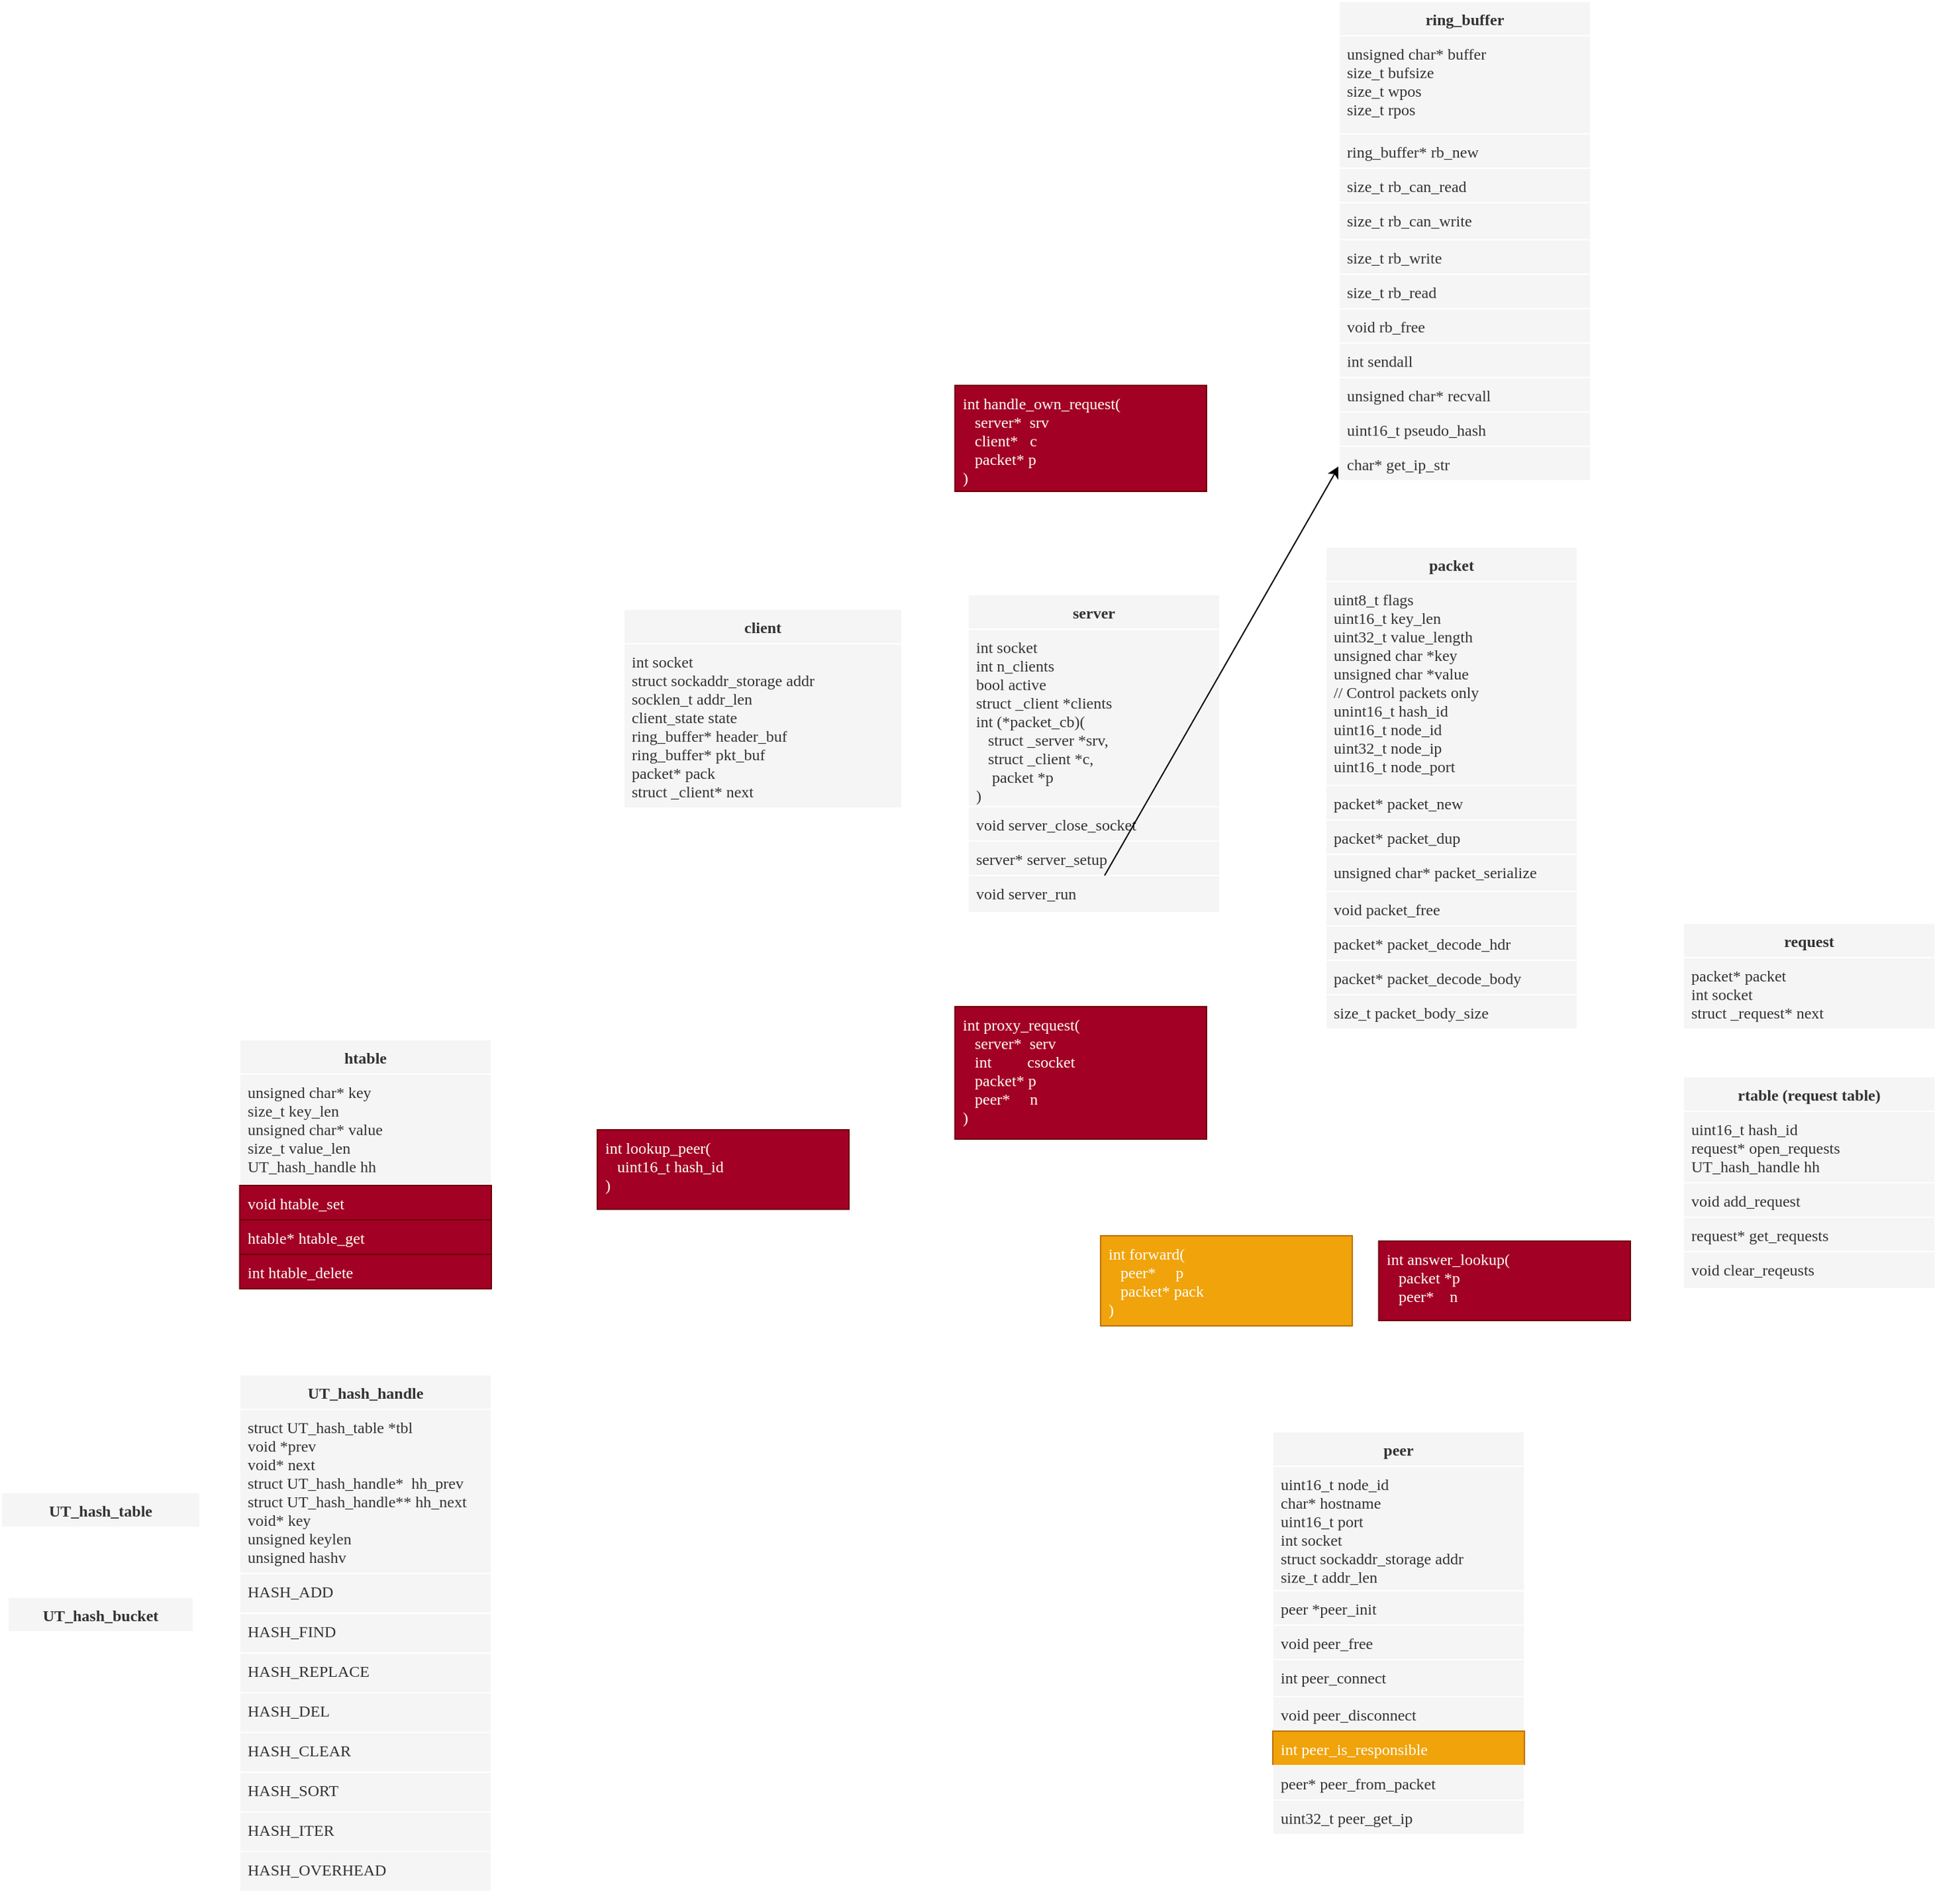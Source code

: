 <mxfile version="12.6.5" type="device"><diagram id="C5RBs43oDa-KdzZeNtuy" name="structs"><mxGraphModel dx="1529" dy="2798" grid="1" gridSize="10" guides="1" tooltips="1" connect="1" arrows="1" fold="1" page="1" pageScale="1" pageWidth="827" pageHeight="1169" math="0" shadow="0" extFonts="JetBrains Mono^https://fonts.googleapis.com/css?family=JetBrains+Mono"><root><mxCell id="WIyWlLk6GJQsqaUBKTNV-0"/><mxCell id="WIyWlLk6GJQsqaUBKTNV-1" parent="WIyWlLk6GJQsqaUBKTNV-0"/><mxCell id="I-B3Q_FS86BND2c91ETe-161" style="rounded=0;orthogonalLoop=1;jettySize=auto;html=1;labelBackgroundColor=none;fillColor=#f5f5f5;strokeColor=#FFFFFF;fontFamily=JetBrains Mono;FType=g;" parent="WIyWlLk6GJQsqaUBKTNV-1" source="I-B3Q_FS86BND2c91ETe-24" target="I-B3Q_FS86BND2c91ETe-50" edge="1"><mxGeometry relative="1" as="geometry"/></mxCell><mxCell id="I-B3Q_FS86BND2c91ETe-180" style="edgeStyle=none;rounded=0;orthogonalLoop=1;jettySize=auto;html=1;labelBackgroundColor=none;strokeColor=#FFFFFF;fontFamily=JetBrains Mono;FType=g;" parent="WIyWlLk6GJQsqaUBKTNV-1" source="I-B3Q_FS86BND2c91ETe-24" target="I-B3Q_FS86BND2c91ETe-173" edge="1"><mxGeometry relative="1" as="geometry"/></mxCell><mxCell id="I-B3Q_FS86BND2c91ETe-182" style="edgeStyle=none;rounded=0;orthogonalLoop=1;jettySize=auto;html=1;labelBackgroundColor=none;strokeColor=#FFFFFF;fontFamily=JetBrains Mono;FType=g;" parent="WIyWlLk6GJQsqaUBKTNV-1" source="I-B3Q_FS86BND2c91ETe-24" target="I-B3Q_FS86BND2c91ETe-174" edge="1"><mxGeometry relative="1" as="geometry"/></mxCell><mxCell id="I-B3Q_FS86BND2c91ETe-183" style="edgeStyle=none;rounded=0;orthogonalLoop=1;jettySize=auto;html=1;labelBackgroundColor=none;strokeColor=#FFFFFF;fontFamily=JetBrains Mono;FType=g;" parent="WIyWlLk6GJQsqaUBKTNV-1" source="I-B3Q_FS86BND2c91ETe-24" target="I-B3Q_FS86BND2c91ETe-176" edge="1"><mxGeometry relative="1" as="geometry"/></mxCell><mxCell id="I-B3Q_FS86BND2c91ETe-186" style="edgeStyle=none;rounded=0;orthogonalLoop=1;jettySize=auto;html=1;labelBackgroundColor=none;strokeColor=#FFFFFF;fontFamily=JetBrains Mono;FType=g;" parent="WIyWlLk6GJQsqaUBKTNV-1" source="I-B3Q_FS86BND2c91ETe-24" target="I-B3Q_FS86BND2c91ETe-177" edge="1"><mxGeometry relative="1" as="geometry"/></mxCell><mxCell id="I-B3Q_FS86BND2c91ETe-24" value="packet" style="swimlane;fontStyle=1;align=center;verticalAlign=top;childLayout=stackLayout;horizontal=1;startSize=26;horizontalStack=0;resizeParent=1;resizeParentMax=0;resizeLast=0;collapsible=1;marginBottom=0;labelBackgroundColor=none;fillColor=#f5f5f5;strokeColor=#FFFFFF;fontColor=#333333;fontFamily=JetBrains Mono;FType=g;" parent="WIyWlLk6GJQsqaUBKTNV-1" vertex="1"><mxGeometry x="240" y="-1047" width="190" height="372" as="geometry"><mxRectangle x="-140" y="226" width="80" height="26" as="alternateBounds"/></mxGeometry></mxCell><mxCell id="I-B3Q_FS86BND2c91ETe-25" value="uint8_t flags&#10;uint16_t key_len&#10;uint32_t value_length&#10;unsigned char *key&#10;unsigned char *value&#10;// Control packets only&#10;unint16_t hash_id&#10;uint16_t node_id&#10;uint32_t node_ip&#10;uint16_t node_port" style="text;align=left;verticalAlign=top;spacingLeft=4;spacingRight=4;overflow=hidden;rotatable=0;points=[[0,0.5],[1,0.5]];portConstraint=eastwest;labelBackgroundColor=none;fillColor=#f5f5f5;strokeColor=#FFFFFF;fontColor=#333333;fontFamily=JetBrains Mono;FType=g;" parent="I-B3Q_FS86BND2c91ETe-24" vertex="1"><mxGeometry y="26" width="190" height="154" as="geometry"/></mxCell><mxCell id="I-B3Q_FS86BND2c91ETe-26" value="packet* packet_new" style="text;align=left;verticalAlign=top;spacingLeft=4;spacingRight=4;overflow=hidden;rotatable=0;points=[[0,0.5],[1,0.5]];portConstraint=eastwest;labelBackgroundColor=none;fillColor=#f5f5f5;strokeColor=#FFFFFF;fontColor=#333333;fontFamily=JetBrains Mono;FType=g;" parent="I-B3Q_FS86BND2c91ETe-24" vertex="1"><mxGeometry y="180" width="190" height="26" as="geometry"/></mxCell><mxCell id="I-B3Q_FS86BND2c91ETe-27" value="packet* packet_dup" style="text;align=left;verticalAlign=top;spacingLeft=4;spacingRight=4;overflow=hidden;rotatable=0;points=[[0,0.5],[1,0.5]];portConstraint=eastwest;labelBackgroundColor=none;fillColor=#f5f5f5;strokeColor=#FFFFFF;fontColor=#333333;fontFamily=JetBrains Mono;FType=g;" parent="I-B3Q_FS86BND2c91ETe-24" vertex="1"><mxGeometry y="206" width="190" height="26" as="geometry"/></mxCell><mxCell id="I-B3Q_FS86BND2c91ETe-28" value="unsigned char* packet_serialize" style="text;align=left;verticalAlign=top;spacingLeft=4;spacingRight=4;overflow=hidden;rotatable=0;points=[[0,0.5],[1,0.5]];portConstraint=eastwest;labelBackgroundColor=none;fillColor=#f5f5f5;strokeColor=#FFFFFF;fontColor=#333333;fontFamily=JetBrains Mono;FType=g;" parent="I-B3Q_FS86BND2c91ETe-24" vertex="1"><mxGeometry y="232" width="190" height="28" as="geometry"/></mxCell><mxCell id="I-B3Q_FS86BND2c91ETe-30" value="void packet_free" style="text;align=left;verticalAlign=top;spacingLeft=4;spacingRight=4;overflow=hidden;rotatable=0;points=[[0,0.5],[1,0.5]];portConstraint=eastwest;labelBackgroundColor=none;fillColor=#f5f5f5;strokeColor=#FFFFFF;fontColor=#333333;fontFamily=JetBrains Mono;FType=g;" parent="I-B3Q_FS86BND2c91ETe-24" vertex="1"><mxGeometry y="260" width="190" height="26" as="geometry"/></mxCell><mxCell id="I-B3Q_FS86BND2c91ETe-23" value="packet* packet_decode_hdr" style="text;align=left;verticalAlign=top;spacingLeft=4;spacingRight=4;overflow=hidden;rotatable=0;points=[[0,0.5],[1,0.5]];portConstraint=eastwest;labelBackgroundColor=none;fillColor=#f5f5f5;strokeColor=#FFFFFF;fontColor=#333333;fontFamily=JetBrains Mono;FType=g;" parent="I-B3Q_FS86BND2c91ETe-24" vertex="1"><mxGeometry y="286" width="190" height="26" as="geometry"/></mxCell><mxCell id="I-B3Q_FS86BND2c91ETe-37" value="packet* packet_decode_body" style="text;align=left;verticalAlign=top;spacingLeft=4;spacingRight=4;overflow=hidden;rotatable=0;points=[[0,0.5],[1,0.5]];portConstraint=eastwest;labelBackgroundColor=none;fillColor=#f5f5f5;strokeColor=#FFFFFF;fontColor=#333333;fontFamily=JetBrains Mono;FType=g;" parent="I-B3Q_FS86BND2c91ETe-24" vertex="1"><mxGeometry y="312" width="190" height="26" as="geometry"/></mxCell><mxCell id="I-B3Q_FS86BND2c91ETe-39" value="size_t packet_body_size" style="text;align=left;verticalAlign=top;spacingLeft=4;spacingRight=4;overflow=hidden;rotatable=0;points=[[0,0.5],[1,0.5]];portConstraint=eastwest;labelBackgroundColor=none;fillColor=#f5f5f5;strokeColor=#FFFFFF;fontColor=#333333;fontFamily=JetBrains Mono;FType=g;" parent="I-B3Q_FS86BND2c91ETe-24" vertex="1"><mxGeometry y="338" width="190" height="26" as="geometry"/></mxCell><mxCell id="I-B3Q_FS86BND2c91ETe-29" value="" style="line;strokeWidth=1;align=left;verticalAlign=middle;spacingTop=-1;spacingLeft=3;spacingRight=3;rotatable=0;labelPosition=right;points=[];portConstraint=eastwest;labelBackgroundColor=none;fillColor=#f5f5f5;strokeColor=#FFFFFF;fontColor=#333333;fontFamily=JetBrains Mono;FType=g;" parent="I-B3Q_FS86BND2c91ETe-24" vertex="1"><mxGeometry y="364" width="190" height="8" as="geometry"/></mxCell><mxCell id="I-B3Q_FS86BND2c91ETe-159" style="rounded=0;orthogonalLoop=1;jettySize=auto;html=1;labelBackgroundColor=none;fillColor=#f5f5f5;strokeColor=#FFFFFF;fontFamily=JetBrains Mono;FType=g;" parent="WIyWlLk6GJQsqaUBKTNV-1" source="I-B3Q_FS86BND2c91ETe-40" target="I-B3Q_FS86BND2c91ETe-50" edge="1"><mxGeometry relative="1" as="geometry"/></mxCell><mxCell id="I-B3Q_FS86BND2c91ETe-184" style="edgeStyle=none;rounded=0;orthogonalLoop=1;jettySize=auto;html=1;labelBackgroundColor=none;strokeColor=#FFFFFF;fontFamily=JetBrains Mono;FType=g;" parent="WIyWlLk6GJQsqaUBKTNV-1" source="I-B3Q_FS86BND2c91ETe-40" target="I-B3Q_FS86BND2c91ETe-176" edge="1"><mxGeometry relative="1" as="geometry"/></mxCell><mxCell id="I-B3Q_FS86BND2c91ETe-40" value="client" style="swimlane;fontStyle=1;align=center;verticalAlign=top;childLayout=stackLayout;horizontal=1;startSize=26;horizontalStack=0;resizeParent=1;resizeParentMax=0;resizeLast=0;collapsible=1;marginBottom=0;labelBackgroundColor=none;fillColor=#f5f5f5;strokeColor=#FFFFFF;fontColor=#333333;fontFamily=JetBrains Mono;FType=g;" parent="WIyWlLk6GJQsqaUBKTNV-1" vertex="1"><mxGeometry x="-290" y="-1000" width="210" height="158" as="geometry"><mxRectangle x="30" y="250" width="80" height="26" as="alternateBounds"/></mxGeometry></mxCell><mxCell id="I-B3Q_FS86BND2c91ETe-41" value="int socket&#10;struct sockaddr_storage addr&#10;socklen_t addr_len&#10;client_state state&#10;ring_buffer* header_buf&#10;ring_buffer* pkt_buf&#10;packet* pack&#10;struct _client* next" style="text;align=left;verticalAlign=top;spacingLeft=4;spacingRight=4;overflow=hidden;rotatable=0;points=[[0,0.5],[1,0.5]];portConstraint=eastwest;labelBackgroundColor=none;fillColor=#f5f5f5;strokeColor=#FFFFFF;fontColor=#333333;fontStyle=0;fontFamily=JetBrains Mono;FType=g;" parent="I-B3Q_FS86BND2c91ETe-40" vertex="1"><mxGeometry y="26" width="210" height="124" as="geometry"/></mxCell><mxCell id="I-B3Q_FS86BND2c91ETe-49" value="" style="line;strokeWidth=1;align=left;verticalAlign=middle;spacingTop=-1;spacingLeft=3;spacingRight=3;rotatable=0;labelPosition=right;points=[];portConstraint=eastwest;labelBackgroundColor=none;fillColor=#f5f5f5;strokeColor=#FFFFFF;fontColor=#333333;fontFamily=JetBrains Mono;FType=g;" parent="I-B3Q_FS86BND2c91ETe-40" vertex="1"><mxGeometry y="150" width="210" height="8" as="geometry"/></mxCell><mxCell id="I-B3Q_FS86BND2c91ETe-181" style="edgeStyle=none;rounded=0;orthogonalLoop=1;jettySize=auto;html=1;labelBackgroundColor=none;strokeColor=#FFFFFF;fontFamily=JetBrains Mono;FType=g;" parent="WIyWlLk6GJQsqaUBKTNV-1" source="I-B3Q_FS86BND2c91ETe-50" target="I-B3Q_FS86BND2c91ETe-174" edge="1"><mxGeometry relative="1" as="geometry"/></mxCell><mxCell id="I-B3Q_FS86BND2c91ETe-185" style="edgeStyle=none;rounded=0;orthogonalLoop=1;jettySize=auto;html=1;labelBackgroundColor=none;strokeColor=#FFFFFF;fontFamily=JetBrains Mono;FType=g;" parent="WIyWlLk6GJQsqaUBKTNV-1" source="I-B3Q_FS86BND2c91ETe-50" target="I-B3Q_FS86BND2c91ETe-176" edge="1"><mxGeometry relative="1" as="geometry"/></mxCell><mxCell id="I-B3Q_FS86BND2c91ETe-50" value="server" style="swimlane;fontStyle=1;align=center;verticalAlign=top;childLayout=stackLayout;horizontal=1;startSize=26;horizontalStack=0;resizeParent=1;resizeParentMax=0;resizeLast=0;collapsible=1;marginBottom=0;labelBackgroundColor=none;fillColor=#f5f5f5;strokeColor=#FFFFFF;fontColor=#333333;fontFamily=JetBrains Mono;FType=g;" parent="WIyWlLk6GJQsqaUBKTNV-1" vertex="1"><mxGeometry x="-30" y="-1011" width="190" height="248" as="geometry"><mxRectangle x="230" y="250" width="80" height="26" as="alternateBounds"/></mxGeometry></mxCell><mxCell id="I-B3Q_FS86BND2c91ETe-51" value="int socket&#10;int n_clients&#10;bool active&#10;struct _client *clients&#10;int (*packet_cb)(&#10;   struct _server *srv,&#10;   struct _client *c,&#10;    packet *p&#10;)" style="text;align=left;verticalAlign=top;spacingLeft=4;spacingRight=4;overflow=hidden;rotatable=0;points=[[0,0.5],[1,0.5]];portConstraint=eastwest;labelBackgroundColor=none;fillColor=#f5f5f5;strokeColor=#FFFFFF;fontColor=#333333;fontFamily=JetBrains Mono;FType=g;" parent="I-B3Q_FS86BND2c91ETe-50" vertex="1"><mxGeometry y="26" width="190" height="134" as="geometry"/></mxCell><mxCell id="I-B3Q_FS86BND2c91ETe-52" value="void server_close_socket" style="text;align=left;verticalAlign=top;spacingLeft=4;spacingRight=4;overflow=hidden;rotatable=0;points=[[0,0.5],[1,0.5]];portConstraint=eastwest;labelBackgroundColor=none;fillColor=#f5f5f5;strokeColor=#FFFFFF;fontColor=#333333;fontFamily=JetBrains Mono;FType=g;" parent="I-B3Q_FS86BND2c91ETe-50" vertex="1"><mxGeometry y="160" width="190" height="26" as="geometry"/></mxCell><mxCell id="I-B3Q_FS86BND2c91ETe-53" value="server* server_setup" style="text;align=left;verticalAlign=top;spacingLeft=4;spacingRight=4;overflow=hidden;rotatable=0;points=[[0,0.5],[1,0.5]];portConstraint=eastwest;labelBackgroundColor=none;fillColor=#f5f5f5;strokeColor=#FFFFFF;fontColor=#333333;fontFamily=JetBrains Mono;FType=g;" parent="I-B3Q_FS86BND2c91ETe-50" vertex="1"><mxGeometry y="186" width="190" height="26" as="geometry"/></mxCell><mxCell id="I-B3Q_FS86BND2c91ETe-54" value="void server_run" style="text;align=left;verticalAlign=top;spacingLeft=4;spacingRight=4;overflow=hidden;rotatable=0;points=[[0,0.5],[1,0.5]];portConstraint=eastwest;labelBackgroundColor=none;fillColor=#f5f5f5;strokeColor=#FFFFFF;fontColor=#333333;fontFamily=JetBrains Mono;FType=g;" parent="I-B3Q_FS86BND2c91ETe-50" vertex="1"><mxGeometry y="212" width="190" height="28" as="geometry"/></mxCell><mxCell id="I-B3Q_FS86BND2c91ETe-59" value="" style="line;strokeWidth=1;align=left;verticalAlign=middle;spacingTop=-1;spacingLeft=3;spacingRight=3;rotatable=0;labelPosition=right;points=[];portConstraint=eastwest;labelBackgroundColor=none;fillColor=#f5f5f5;strokeColor=#FFFFFF;fontColor=#333333;fontFamily=JetBrains Mono;FType=g;" parent="I-B3Q_FS86BND2c91ETe-50" vertex="1"><mxGeometry y="240" width="190" height="8" as="geometry"/></mxCell><mxCell id="I-B3Q_FS86BND2c91ETe-179" style="edgeStyle=none;rounded=0;orthogonalLoop=1;jettySize=auto;html=1;labelBackgroundColor=none;strokeColor=#FFFFFF;fontFamily=JetBrains Mono;FType=g;" parent="WIyWlLk6GJQsqaUBKTNV-1" source="I-B3Q_FS86BND2c91ETe-74" target="I-B3Q_FS86BND2c91ETe-173" edge="1"><mxGeometry relative="1" as="geometry"/></mxCell><mxCell id="I-B3Q_FS86BND2c91ETe-187" style="edgeStyle=none;rounded=0;orthogonalLoop=1;jettySize=auto;html=1;labelBackgroundColor=none;strokeColor=#FFFFFF;fontFamily=JetBrains Mono;FType=g;" parent="WIyWlLk6GJQsqaUBKTNV-1" source="I-B3Q_FS86BND2c91ETe-74" target="I-B3Q_FS86BND2c91ETe-177" edge="1"><mxGeometry relative="1" as="geometry"/></mxCell><mxCell id="I-B3Q_FS86BND2c91ETe-74" value="peer" style="swimlane;fontStyle=1;align=center;verticalAlign=top;childLayout=stackLayout;horizontal=1;startSize=26;horizontalStack=0;resizeParent=1;resizeParentMax=0;resizeLast=0;collapsible=1;marginBottom=0;labelBackgroundColor=none;fillColor=#f5f5f5;strokeColor=#FFFFFF;fontColor=#333333;fontFamily=JetBrains Mono;FType=g;" parent="WIyWlLk6GJQsqaUBKTNV-1" vertex="1"><mxGeometry x="200" y="-379" width="190" height="312" as="geometry"><mxRectangle x="-10" y="520" width="80" height="26" as="alternateBounds"/></mxGeometry></mxCell><mxCell id="I-B3Q_FS86BND2c91ETe-75" value="uint16_t node_id&#10;char* hostname&#10;uint16_t port&#10;int socket&#10;struct sockaddr_storage addr&#10;size_t addr_len" style="text;align=left;verticalAlign=top;spacingLeft=4;spacingRight=4;overflow=hidden;rotatable=0;points=[[0,0.5],[1,0.5]];portConstraint=eastwest;labelBackgroundColor=none;fillColor=#f5f5f5;strokeColor=#FFFFFF;fontColor=#333333;fontFamily=JetBrains Mono;FType=g;" parent="I-B3Q_FS86BND2c91ETe-74" vertex="1"><mxGeometry y="26" width="190" height="94" as="geometry"/></mxCell><mxCell id="I-B3Q_FS86BND2c91ETe-76" value="peer *peer_init" style="text;align=left;verticalAlign=top;spacingLeft=4;spacingRight=4;overflow=hidden;rotatable=0;points=[[0,0.5],[1,0.5]];portConstraint=eastwest;labelBackgroundColor=none;fillColor=#f5f5f5;strokeColor=#FFFFFF;fontColor=#333333;fontFamily=JetBrains Mono;FType=g;" parent="I-B3Q_FS86BND2c91ETe-74" vertex="1"><mxGeometry y="120" width="190" height="26" as="geometry"/></mxCell><mxCell id="I-B3Q_FS86BND2c91ETe-77" value="void peer_free" style="text;align=left;verticalAlign=top;spacingLeft=4;spacingRight=4;overflow=hidden;rotatable=0;points=[[0,0.5],[1,0.5]];portConstraint=eastwest;labelBackgroundColor=none;fillColor=#f5f5f5;strokeColor=#FFFFFF;fontColor=#333333;fontFamily=JetBrains Mono;FType=g;" parent="I-B3Q_FS86BND2c91ETe-74" vertex="1"><mxGeometry y="146" width="190" height="26" as="geometry"/></mxCell><mxCell id="I-B3Q_FS86BND2c91ETe-78" value="int peer_connect" style="text;align=left;verticalAlign=top;spacingLeft=4;spacingRight=4;overflow=hidden;rotatable=0;points=[[0,0.5],[1,0.5]];portConstraint=eastwest;labelBackgroundColor=none;fillColor=#f5f5f5;strokeColor=#FFFFFF;fontColor=#333333;fontFamily=JetBrains Mono;FType=g;" parent="I-B3Q_FS86BND2c91ETe-74" vertex="1"><mxGeometry y="172" width="190" height="28" as="geometry"/></mxCell><mxCell id="I-B3Q_FS86BND2c91ETe-79" value="void peer_disconnect" style="text;align=left;verticalAlign=top;spacingLeft=4;spacingRight=4;overflow=hidden;rotatable=0;points=[[0,0.5],[1,0.5]];portConstraint=eastwest;labelBackgroundColor=none;fillColor=#f5f5f5;strokeColor=#FFFFFF;fontColor=#333333;fontFamily=JetBrains Mono;FType=g;" parent="I-B3Q_FS86BND2c91ETe-74" vertex="1"><mxGeometry y="200" width="190" height="26" as="geometry"/></mxCell><mxCell id="I-B3Q_FS86BND2c91ETe-80" value="int peer_is_responsible" style="text;align=left;verticalAlign=top;spacingLeft=4;spacingRight=4;overflow=hidden;rotatable=0;points=[[0,0.5],[1,0.5]];portConstraint=eastwest;labelBackgroundColor=none;fillColor=#f0a30a;strokeColor=#BD7000;fontColor=#ffffff;fontFamily=JetBrains Mono;FType=g;" parent="I-B3Q_FS86BND2c91ETe-74" vertex="1"><mxGeometry y="226" width="190" height="26" as="geometry"/></mxCell><mxCell id="I-B3Q_FS86BND2c91ETe-81" value="peer* peer_from_packet" style="text;align=left;verticalAlign=top;spacingLeft=4;spacingRight=4;overflow=hidden;rotatable=0;points=[[0,0.5],[1,0.5]];portConstraint=eastwest;labelBackgroundColor=none;fillColor=#f5f5f5;strokeColor=#FFFFFF;fontColor=#333333;fontFamily=JetBrains Mono;FType=g;" parent="I-B3Q_FS86BND2c91ETe-74" vertex="1"><mxGeometry y="252" width="190" height="26" as="geometry"/></mxCell><mxCell id="I-B3Q_FS86BND2c91ETe-82" value="uint32_t peer_get_ip" style="text;align=left;verticalAlign=top;spacingLeft=4;spacingRight=4;overflow=hidden;rotatable=0;points=[[0,0.5],[1,0.5]];portConstraint=eastwest;labelBackgroundColor=none;fillColor=#f5f5f5;strokeColor=#FFFFFF;fontColor=#333333;fontFamily=JetBrains Mono;FType=g;" parent="I-B3Q_FS86BND2c91ETe-74" vertex="1"><mxGeometry y="278" width="190" height="26" as="geometry"/></mxCell><mxCell id="I-B3Q_FS86BND2c91ETe-86" value="" style="line;strokeWidth=1;align=left;verticalAlign=middle;spacingTop=-1;spacingLeft=3;spacingRight=3;rotatable=0;labelPosition=right;points=[];portConstraint=eastwest;labelBackgroundColor=none;fillColor=#f5f5f5;strokeColor=#FFFFFF;fontColor=#333333;fontFamily=JetBrains Mono;FType=g;" parent="I-B3Q_FS86BND2c91ETe-74" vertex="1"><mxGeometry y="304" width="190" height="8" as="geometry"/></mxCell><mxCell id="I-B3Q_FS86BND2c91ETe-115" style="rounded=0;orthogonalLoop=1;jettySize=auto;html=1;labelBackgroundColor=none;fillColor=#f5f5f5;strokeColor=#FFFFFF;fontFamily=JetBrains Mono;FType=g;" parent="WIyWlLk6GJQsqaUBKTNV-1" source="I-B3Q_FS86BND2c91ETe-87" target="I-B3Q_FS86BND2c91ETe-100" edge="1"><mxGeometry relative="1" as="geometry"/></mxCell><mxCell id="I-B3Q_FS86BND2c91ETe-87" value="request" style="swimlane;fontStyle=1;align=center;verticalAlign=top;childLayout=stackLayout;horizontal=1;startSize=26;horizontalStack=0;resizeParent=1;resizeParentMax=0;resizeLast=0;collapsible=1;marginBottom=0;labelBackgroundColor=none;fillColor=#f5f5f5;strokeColor=#FFFFFF;fontColor=#333333;fontFamily=JetBrains Mono;FType=g;" parent="WIyWlLk6GJQsqaUBKTNV-1" vertex="1"><mxGeometry x="510" y="-763" width="190" height="88" as="geometry"><mxRectangle x="-10" y="520" width="80" height="26" as="alternateBounds"/></mxGeometry></mxCell><mxCell id="I-B3Q_FS86BND2c91ETe-88" value="packet* packet&#10;int socket&#10;struct _request* next&#10;" style="text;align=left;verticalAlign=top;spacingLeft=4;spacingRight=4;overflow=hidden;rotatable=0;points=[[0,0.5],[1,0.5]];portConstraint=eastwest;labelBackgroundColor=none;fillColor=#f5f5f5;strokeColor=#FFFFFF;fontColor=#333333;fontFamily=JetBrains Mono;FType=g;" parent="I-B3Q_FS86BND2c91ETe-87" vertex="1"><mxGeometry y="26" width="190" height="54" as="geometry"/></mxCell><mxCell id="I-B3Q_FS86BND2c91ETe-99" value="" style="line;strokeWidth=1;align=left;verticalAlign=middle;spacingTop=-1;spacingLeft=3;spacingRight=3;rotatable=0;labelPosition=right;points=[];portConstraint=eastwest;labelBackgroundColor=none;fillColor=#f5f5f5;strokeColor=#FFFFFF;fontColor=#333333;fontFamily=JetBrains Mono;FType=g;" parent="I-B3Q_FS86BND2c91ETe-87" vertex="1"><mxGeometry y="80" width="190" height="8" as="geometry"/></mxCell><mxCell id="I-B3Q_FS86BND2c91ETe-100" value="rtable (request table)" style="swimlane;fontStyle=1;align=center;verticalAlign=top;childLayout=stackLayout;horizontal=1;startSize=26;horizontalStack=0;resizeParent=1;resizeParentMax=0;resizeLast=0;collapsible=1;marginBottom=0;labelBackgroundColor=none;fillColor=#f5f5f5;strokeColor=#FFFFFF;fontColor=#333333;fontFamily=JetBrains Mono;FType=g;" parent="WIyWlLk6GJQsqaUBKTNV-1" vertex="1"><mxGeometry x="510" y="-647" width="190" height="168" as="geometry"><mxRectangle x="-10" y="520" width="80" height="26" as="alternateBounds"/></mxGeometry></mxCell><mxCell id="I-B3Q_FS86BND2c91ETe-101" value="uint16_t hash_id&#10;request* open_requests&#10;UT_hash_handle hh" style="text;align=left;verticalAlign=top;spacingLeft=4;spacingRight=4;overflow=hidden;rotatable=0;points=[[0,0.5],[1,0.5]];portConstraint=eastwest;labelBackgroundColor=none;fillColor=#f5f5f5;strokeColor=#FFFFFF;fontColor=#333333;fontFamily=JetBrains Mono;FType=g;" parent="I-B3Q_FS86BND2c91ETe-100" vertex="1"><mxGeometry y="26" width="190" height="54" as="geometry"/></mxCell><mxCell id="I-B3Q_FS86BND2c91ETe-102" value="void add_request" style="text;align=left;verticalAlign=top;spacingLeft=4;spacingRight=4;overflow=hidden;rotatable=0;points=[[0,0.5],[1,0.5]];portConstraint=eastwest;labelBackgroundColor=none;fillColor=#f5f5f5;strokeColor=#FFFFFF;fontColor=#333333;fontFamily=JetBrains Mono;FType=g;" parent="I-B3Q_FS86BND2c91ETe-100" vertex="1"><mxGeometry y="80" width="190" height="26" as="geometry"/></mxCell><mxCell id="I-B3Q_FS86BND2c91ETe-103" value="request* get_requests" style="text;align=left;verticalAlign=top;spacingLeft=4;spacingRight=4;overflow=hidden;rotatable=0;points=[[0,0.5],[1,0.5]];portConstraint=eastwest;labelBackgroundColor=none;fillColor=#f5f5f5;strokeColor=#FFFFFF;fontColor=#333333;fontFamily=JetBrains Mono;FType=g;" parent="I-B3Q_FS86BND2c91ETe-100" vertex="1"><mxGeometry y="106" width="190" height="26" as="geometry"/></mxCell><mxCell id="I-B3Q_FS86BND2c91ETe-104" value="void clear_reqeusts" style="text;align=left;verticalAlign=top;spacingLeft=4;spacingRight=4;overflow=hidden;rotatable=0;points=[[0,0.5],[1,0.5]];portConstraint=eastwest;labelBackgroundColor=none;fillColor=#f5f5f5;strokeColor=#FFFFFF;fontColor=#333333;fontFamily=JetBrains Mono;FType=g;" parent="I-B3Q_FS86BND2c91ETe-100" vertex="1"><mxGeometry y="132" width="190" height="28" as="geometry"/></mxCell><mxCell id="I-B3Q_FS86BND2c91ETe-112" value="" style="line;strokeWidth=1;align=left;verticalAlign=middle;spacingTop=-1;spacingLeft=3;spacingRight=3;rotatable=0;labelPosition=right;points=[];portConstraint=eastwest;labelBackgroundColor=none;fillColor=#f5f5f5;strokeColor=#FFFFFF;fontColor=#333333;fontFamily=JetBrains Mono;FType=g;" parent="I-B3Q_FS86BND2c91ETe-100" vertex="1"><mxGeometry y="160" width="190" height="8" as="geometry"/></mxCell><mxCell id="I-B3Q_FS86BND2c91ETe-158" style="rounded=0;orthogonalLoop=1;jettySize=auto;html=1;labelBackgroundColor=none;fillColor=#f5f5f5;strokeColor=#FFFFFF;fontFamily=JetBrains Mono;FType=g;" parent="WIyWlLk6GJQsqaUBKTNV-1" source="I-B3Q_FS86BND2c91ETe-116" target="I-B3Q_FS86BND2c91ETe-153" edge="1"><mxGeometry relative="1" as="geometry"/></mxCell><mxCell id="I-B3Q_FS86BND2c91ETe-116" value="UT_hash_table" style="swimlane;fontStyle=1;align=center;verticalAlign=top;childLayout=stackLayout;horizontal=1;startSize=26;horizontalStack=0;resizeParent=1;resizeParentMax=0;resizeLast=0;collapsible=1;marginBottom=0;labelBackgroundColor=none;fillColor=#f5f5f5;strokeColor=#FFFFFF;fontColor=#333333;fontFamily=JetBrains Mono;FType=g;" parent="WIyWlLk6GJQsqaUBKTNV-1" vertex="1" collapsed="1"><mxGeometry x="-760" y="-333" width="150" height="30" as="geometry"><mxRectangle x="60" y="840" width="190" height="268" as="alternateBounds"/></mxGeometry></mxCell><mxCell id="I-B3Q_FS86BND2c91ETe-118" value="UT_hash_bucket *buckets&#10;unsigned num_buckets&#10;unsigned log2_num_buckets&#10;unsigned nu_items&#10;struct UT_hash_handle *tail&#10;ptrdiff_t hho&#10;unsigned ideal_chain_maxlen&#10;unsigned nonideal_items&#10;unsigned ineff_expands&#10;unsigned noexpand&#10;uint32_t signature&#10;#ifdef HASH_BLOOM&#10;uint32_t bloom_sig&#10;uin8_t *bloom_bv&#10;uin8_t bloom_nbits&#10;#endif" style="text;align=left;verticalAlign=top;spacingLeft=4;spacingRight=4;overflow=hidden;rotatable=0;points=[[0,0.5],[1,0.5]];portConstraint=eastwest;labelBackgroundColor=none;fillColor=#f5f5f5;strokeColor=#FFFFFF;fontColor=#333333;" parent="I-B3Q_FS86BND2c91ETe-116" vertex="1"><mxGeometry y="26" width="150" height="234" as="geometry"/></mxCell><mxCell id="I-B3Q_FS86BND2c91ETe-128" value="" style="line;strokeWidth=1;align=left;verticalAlign=middle;spacingTop=-1;spacingLeft=3;spacingRight=3;rotatable=0;labelPosition=right;points=[];portConstraint=eastwest;labelBackgroundColor=none;fillColor=#f5f5f5;strokeColor=#FFFFFF;fontColor=#333333;" parent="I-B3Q_FS86BND2c91ETe-116" vertex="1"><mxGeometry y="260" width="150" height="8" as="geometry"/></mxCell><mxCell id="I-B3Q_FS86BND2c91ETe-157" style="rounded=0;orthogonalLoop=1;jettySize=auto;html=1;labelBackgroundColor=none;fillColor=#f5f5f5;strokeColor=#FFFFFF;fontFamily=JetBrains Mono;FType=g;" parent="WIyWlLk6GJQsqaUBKTNV-1" source="I-B3Q_FS86BND2c91ETe-129" target="I-B3Q_FS86BND2c91ETe-153" edge="1"><mxGeometry relative="1" as="geometry"/></mxCell><mxCell id="I-B3Q_FS86BND2c91ETe-129" value="UT_hash_bucket" style="swimlane;fontStyle=1;align=center;verticalAlign=top;childLayout=stackLayout;horizontal=1;startSize=26;horizontalStack=0;resizeParent=1;resizeParentMax=0;resizeLast=0;collapsible=1;marginBottom=0;labelBackgroundColor=none;fillColor=#f5f5f5;strokeColor=#FFFFFF;fontColor=#333333;fontFamily=JetBrains Mono;FType=g;" parent="WIyWlLk6GJQsqaUBKTNV-1" vertex="1" collapsed="1"><mxGeometry x="-755" y="-254" width="140" height="30" as="geometry"><mxRectangle x="580" y="890" width="190" height="78" as="alternateBounds"/></mxGeometry></mxCell><mxCell id="I-B3Q_FS86BND2c91ETe-131" value="struct UT_hash_handle* hh_head&#10;unsigned count" style="text;align=left;verticalAlign=top;spacingLeft=4;spacingRight=4;overflow=hidden;rotatable=0;points=[[0,0.5],[1,0.5]];portConstraint=eastwest;labelBackgroundColor=none;fillColor=#f5f5f5;strokeColor=#FFFFFF;fontColor=#333333;" parent="I-B3Q_FS86BND2c91ETe-129" vertex="1"><mxGeometry y="26" width="140" height="44" as="geometry"/></mxCell><mxCell id="I-B3Q_FS86BND2c91ETe-140" value="" style="line;strokeWidth=1;align=left;verticalAlign=middle;spacingTop=-1;spacingLeft=3;spacingRight=3;rotatable=0;labelPosition=right;points=[];portConstraint=eastwest;labelBackgroundColor=none;fillColor=#f5f5f5;strokeColor=#FFFFFF;fontColor=#333333;" parent="I-B3Q_FS86BND2c91ETe-129" vertex="1"><mxGeometry y="70" width="140" height="8" as="geometry"/></mxCell><mxCell id="I-B3Q_FS86BND2c91ETe-160" style="rounded=0;orthogonalLoop=1;jettySize=auto;html=1;labelBackgroundColor=none;fillColor=#f5f5f5;strokeColor=#FFFFFF;fontFamily=JetBrains Mono;FType=g;" parent="WIyWlLk6GJQsqaUBKTNV-1" source="I-B3Q_FS86BND2c91ETe-153" target="I-B3Q_FS86BND2c91ETe-5" edge="1"><mxGeometry relative="1" as="geometry"/></mxCell><mxCell id="I-B3Q_FS86BND2c91ETe-153" value="UT_hash_handle" style="swimlane;fontStyle=1;align=center;verticalAlign=top;childLayout=stackLayout;horizontal=1;startSize=26;horizontalStack=0;resizeParent=1;resizeParentMax=0;resizeLast=0;collapsible=1;marginBottom=0;labelBackgroundColor=none;fillColor=#f5f5f5;strokeColor=#FFFFFF;fontColor=#333333;fontFamily=JetBrains Mono;FType=g;" parent="WIyWlLk6GJQsqaUBKTNV-1" vertex="1"><mxGeometry x="-580" y="-422" width="190" height="398" as="geometry"><mxRectangle x="-10" y="520" width="80" height="26" as="alternateBounds"/></mxGeometry></mxCell><mxCell id="I-B3Q_FS86BND2c91ETe-154" value="struct UT_hash_table *tbl&#10;void *prev&#10;void* next&#10;struct UT_hash_handle*  hh_prev&#10;struct UT_hash_handle** hh_next&#10;void* key&#10;unsigned keylen&#10;unsigned hashv&#10;" style="text;align=left;verticalAlign=top;spacingLeft=4;spacingRight=4;overflow=hidden;rotatable=0;points=[[0,0.5],[1,0.5]];portConstraint=eastwest;labelBackgroundColor=none;fillColor=#f5f5f5;strokeColor=#FFFFFF;fontColor=#333333;fontFamily=JetBrains Mono;FType=g;" parent="I-B3Q_FS86BND2c91ETe-153" vertex="1"><mxGeometry y="26" width="190" height="124" as="geometry"/></mxCell><mxCell id="I-B3Q_FS86BND2c91ETe-166" value="HASH_ADD" style="text;align=left;verticalAlign=top;spacingLeft=4;spacingRight=4;overflow=hidden;rotatable=0;points=[[0,0.5],[1,0.5]];portConstraint=eastwest;labelBackgroundColor=none;fillColor=#f5f5f5;strokeColor=#FFFFFF;fontColor=#333333;fontFamily=JetBrains Mono;FType=g;" parent="I-B3Q_FS86BND2c91ETe-153" vertex="1"><mxGeometry y="150" width="190" height="30" as="geometry"/></mxCell><mxCell id="I-B3Q_FS86BND2c91ETe-167" value="HASH_FIND" style="text;align=left;verticalAlign=top;spacingLeft=4;spacingRight=4;overflow=hidden;rotatable=0;points=[[0,0.5],[1,0.5]];portConstraint=eastwest;labelBackgroundColor=none;fillColor=#f5f5f5;strokeColor=#FFFFFF;fontColor=#333333;fontFamily=JetBrains Mono;FType=g;" parent="I-B3Q_FS86BND2c91ETe-153" vertex="1"><mxGeometry y="180" width="190" height="30" as="geometry"/></mxCell><mxCell id="I-B3Q_FS86BND2c91ETe-165" value="HASH_REPLACE" style="text;align=left;verticalAlign=top;spacingLeft=4;spacingRight=4;overflow=hidden;rotatable=0;points=[[0,0.5],[1,0.5]];portConstraint=eastwest;labelBackgroundColor=none;fillColor=#f5f5f5;strokeColor=#FFFFFF;fontColor=#333333;fontFamily=JetBrains Mono;FType=g;" parent="I-B3Q_FS86BND2c91ETe-153" vertex="1"><mxGeometry y="210" width="190" height="30" as="geometry"/></mxCell><mxCell id="I-B3Q_FS86BND2c91ETe-171" value="HASH_DEL" style="text;align=left;verticalAlign=top;spacingLeft=4;spacingRight=4;overflow=hidden;rotatable=0;points=[[0,0.5],[1,0.5]];portConstraint=eastwest;labelBackgroundColor=none;fillColor=#f5f5f5;strokeColor=#FFFFFF;fontColor=#333333;fontFamily=JetBrains Mono;FType=g;" parent="I-B3Q_FS86BND2c91ETe-153" vertex="1"><mxGeometry y="240" width="190" height="30" as="geometry"/></mxCell><mxCell id="I-B3Q_FS86BND2c91ETe-169" value="HASH_CLEAR" style="text;align=left;verticalAlign=top;spacingLeft=4;spacingRight=4;overflow=hidden;rotatable=0;points=[[0,0.5],[1,0.5]];portConstraint=eastwest;labelBackgroundColor=none;fillColor=#f5f5f5;strokeColor=#FFFFFF;fontColor=#333333;fontFamily=JetBrains Mono;FType=g;" parent="I-B3Q_FS86BND2c91ETe-153" vertex="1"><mxGeometry y="270" width="190" height="30" as="geometry"/></mxCell><mxCell id="I-B3Q_FS86BND2c91ETe-172" value="HASH_SORT" style="text;align=left;verticalAlign=top;spacingLeft=4;spacingRight=4;overflow=hidden;rotatable=0;points=[[0,0.5],[1,0.5]];portConstraint=eastwest;labelBackgroundColor=none;fillColor=#f5f5f5;strokeColor=#FFFFFF;fontColor=#333333;fontFamily=JetBrains Mono;FType=g;" parent="I-B3Q_FS86BND2c91ETe-153" vertex="1"><mxGeometry y="300" width="190" height="30" as="geometry"/></mxCell><mxCell id="I-B3Q_FS86BND2c91ETe-170" value="HASH_ITER" style="text;align=left;verticalAlign=top;spacingLeft=4;spacingRight=4;overflow=hidden;rotatable=0;points=[[0,0.5],[1,0.5]];portConstraint=eastwest;labelBackgroundColor=none;fillColor=#f5f5f5;strokeColor=#FFFFFF;fontColor=#333333;fontFamily=JetBrains Mono;FType=g;" parent="I-B3Q_FS86BND2c91ETe-153" vertex="1"><mxGeometry y="330" width="190" height="30" as="geometry"/></mxCell><mxCell id="I-B3Q_FS86BND2c91ETe-168" value="HASH_OVERHEAD" style="text;align=left;verticalAlign=top;spacingLeft=4;spacingRight=4;overflow=hidden;rotatable=0;points=[[0,0.5],[1,0.5]];portConstraint=eastwest;labelBackgroundColor=none;fillColor=#f5f5f5;strokeColor=#FFFFFF;fontColor=#333333;fontFamily=JetBrains Mono;FType=g;" parent="I-B3Q_FS86BND2c91ETe-153" vertex="1"><mxGeometry y="360" width="190" height="30" as="geometry"/></mxCell><mxCell id="I-B3Q_FS86BND2c91ETe-155" value="" style="line;strokeWidth=1;align=left;verticalAlign=middle;spacingTop=-1;spacingLeft=3;spacingRight=3;rotatable=0;labelPosition=right;points=[];portConstraint=eastwest;labelBackgroundColor=none;fillColor=#f5f5f5;strokeColor=#FFFFFF;fontColor=#333333;fontFamily=JetBrains Mono;FType=g;" parent="I-B3Q_FS86BND2c91ETe-153" vertex="1"><mxGeometry y="390" width="190" height="8" as="geometry"/></mxCell><mxCell id="I-B3Q_FS86BND2c91ETe-5" value="htable" style="swimlane;fontStyle=1;align=center;verticalAlign=top;childLayout=stackLayout;horizontal=1;startSize=26;horizontalStack=0;resizeParent=1;resizeParentMax=0;resizeLast=0;collapsible=1;marginBottom=0;labelBackgroundColor=none;fillColor=#f5f5f5;strokeColor=#FFFFFF;fontColor=#333333;fontFamily=JetBrains Mono;FType=g;" parent="WIyWlLk6GJQsqaUBKTNV-1" vertex="1"><mxGeometry x="-580" y="-675" width="190" height="196" as="geometry"><mxRectangle x="-70" y="125" width="70" height="26" as="alternateBounds"/></mxGeometry></mxCell><mxCell id="I-B3Q_FS86BND2c91ETe-6" value="unsigned char* key&#10;size_t key_len&#10;unsigned char* value&#10;size_t value_len&#10;UT_hash_handle hh" style="text;align=left;verticalAlign=top;spacingLeft=4;spacingRight=4;overflow=hidden;rotatable=0;points=[[0,0.5],[1,0.5]];portConstraint=eastwest;labelBackgroundColor=none;fillColor=#f5f5f5;strokeColor=#FFFFFF;fontColor=#333333;fontFamily=JetBrains Mono;FType=g;" parent="I-B3Q_FS86BND2c91ETe-5" vertex="1"><mxGeometry y="26" width="190" height="84" as="geometry"/></mxCell><mxCell id="I-B3Q_FS86BND2c91ETe-19" value="void htable_set" style="text;align=left;verticalAlign=top;spacingLeft=4;spacingRight=4;overflow=hidden;rotatable=0;points=[[0,0.5],[1,0.5]];portConstraint=eastwest;labelBackgroundColor=none;fillColor=#a20025;strokeColor=#6F0000;fontColor=#ffffff;fontFamily=JetBrains Mono;FType=g;" parent="I-B3Q_FS86BND2c91ETe-5" vertex="1"><mxGeometry y="110" width="190" height="26" as="geometry"/></mxCell><mxCell id="I-B3Q_FS86BND2c91ETe-20" value="htable* htable_get" style="text;align=left;verticalAlign=top;spacingLeft=4;spacingRight=4;overflow=hidden;rotatable=0;points=[[0,0.5],[1,0.5]];portConstraint=eastwest;labelBackgroundColor=none;fillColor=#a20025;strokeColor=#6F0000;fontColor=#ffffff;fontFamily=JetBrains Mono;FType=g;" parent="I-B3Q_FS86BND2c91ETe-5" vertex="1"><mxGeometry y="136" width="190" height="26" as="geometry"/></mxCell><mxCell id="I-B3Q_FS86BND2c91ETe-21" value="int htable_delete" style="text;align=left;verticalAlign=top;spacingLeft=4;spacingRight=4;overflow=hidden;rotatable=0;points=[[0,0.5],[1,0.5]];portConstraint=eastwest;labelBackgroundColor=none;fillColor=#a20025;strokeColor=#6F0000;fontColor=#ffffff;fontFamily=JetBrains Mono;FType=g;" parent="I-B3Q_FS86BND2c91ETe-5" vertex="1"><mxGeometry y="162" width="190" height="26" as="geometry"/></mxCell><mxCell id="I-B3Q_FS86BND2c91ETe-7" value="" style="line;strokeWidth=1;align=left;verticalAlign=middle;spacingTop=-1;spacingLeft=3;spacingRight=3;rotatable=0;labelPosition=right;points=[];portConstraint=eastwest;labelBackgroundColor=none;fillColor=#f5f5f5;strokeColor=#FFFFFF;fontColor=#333333;fontFamily=JetBrains Mono;FType=g;" parent="I-B3Q_FS86BND2c91ETe-5" vertex="1"><mxGeometry y="188" width="190" height="8" as="geometry"/></mxCell><mxCell id="I-B3Q_FS86BND2c91ETe-173" value="int forward(&#10;   peer*     p&#10;   packet* pack&#10;)" style="text;align=left;verticalAlign=top;spacingLeft=4;spacingRight=4;overflow=hidden;rotatable=0;points=[[0,0.5],[1,0.5]];portConstraint=eastwest;labelBackgroundColor=none;fillColor=#f0a30a;strokeColor=#BD7000;fontColor=#ffffff;fontFamily=JetBrains Mono;FType=g;" parent="WIyWlLk6GJQsqaUBKTNV-1" vertex="1"><mxGeometry x="70" y="-527" width="190" height="68" as="geometry"/></mxCell><mxCell id="I-B3Q_FS86BND2c91ETe-174" value="int proxy_request(&#10;   server*  serv&#10;   int         csocket&#10;   packet* p&#10;   peer*     n&#10;)" style="text;align=left;verticalAlign=top;spacingLeft=4;spacingRight=4;overflow=hidden;rotatable=0;points=[[0,0.5],[1,0.5]];portConstraint=eastwest;labelBackgroundColor=none;fillColor=#a20025;strokeColor=#6F0000;fontColor=#ffffff;fontFamily=JetBrains Mono;FType=g;" parent="WIyWlLk6GJQsqaUBKTNV-1" vertex="1"><mxGeometry x="-40" y="-700" width="190" height="100" as="geometry"/></mxCell><mxCell id="I-B3Q_FS86BND2c91ETe-175" value="int lookup_peer(&#10;   uint16_t hash_id&#10;)" style="text;align=left;verticalAlign=top;spacingLeft=4;spacingRight=4;overflow=hidden;rotatable=0;points=[[0,0.5],[1,0.5]];portConstraint=eastwest;labelBackgroundColor=none;fillColor=#a20025;strokeColor=#6F0000;fontColor=#ffffff;fontFamily=JetBrains Mono;FType=g;" parent="WIyWlLk6GJQsqaUBKTNV-1" vertex="1"><mxGeometry x="-310" y="-607" width="190" height="60" as="geometry"/></mxCell><mxCell id="I-B3Q_FS86BND2c91ETe-176" value="int handle_own_request(&#10;   server*  srv&#10;   client*   c&#10;   packet* p&#10;)" style="text;align=left;verticalAlign=top;spacingLeft=4;spacingRight=4;overflow=hidden;rotatable=0;points=[[0,0.5],[1,0.5]];portConstraint=eastwest;labelBackgroundColor=none;fillColor=#a20025;strokeColor=#6F0000;fontColor=#ffffff;fontFamily=JetBrains Mono;FType=g;" parent="WIyWlLk6GJQsqaUBKTNV-1" vertex="1"><mxGeometry x="-40" y="-1169" width="190" height="80" as="geometry"/></mxCell><mxCell id="I-B3Q_FS86BND2c91ETe-177" value="int answer_lookup(&#10;   packet *p&#10;   peer*    n" style="text;align=left;verticalAlign=top;spacingLeft=4;spacingRight=4;overflow=hidden;rotatable=0;points=[[0,0.5],[1,0.5]];portConstraint=eastwest;labelBackgroundColor=none;fillColor=#a20025;strokeColor=#6F0000;fontColor=#ffffff;fontFamily=JetBrains Mono;FType=g;" parent="WIyWlLk6GJQsqaUBKTNV-1" vertex="1"><mxGeometry x="280" y="-523" width="190" height="60" as="geometry"/></mxCell><mxCell id="cEM5sy1Q5SB6kz7yeOj7-0" style="rounded=0;orthogonalLoop=1;jettySize=auto;html=1;fontFamily=JetBrains Mono;FType=g;" edge="1" parent="WIyWlLk6GJQsqaUBKTNV-1" source="I-B3Q_FS86BND2c91ETe-54" target="I-B3Q_FS86BND2c91ETe-60"><mxGeometry relative="1" as="geometry"><mxPoint x="470.0" y="-700" as="targetPoint"/></mxGeometry></mxCell><mxCell id="I-B3Q_FS86BND2c91ETe-60" value="ring_buffer" style="swimlane;fontStyle=1;align=center;verticalAlign=top;childLayout=stackLayout;horizontal=1;startSize=26;horizontalStack=0;resizeParent=1;resizeParentMax=0;resizeLast=0;collapsible=1;marginBottom=0;labelBackgroundColor=none;fillColor=#f5f5f5;strokeColor=#FFFFFF;fontColor=#333333;fontFamily=JetBrains Mono;FType=g;" parent="WIyWlLk6GJQsqaUBKTNV-1" vertex="1"><mxGeometry x="250" y="-1459" width="190" height="370" as="geometry"><mxRectangle x="-10" y="520" width="80" height="26" as="alternateBounds"/></mxGeometry></mxCell><mxCell id="I-B3Q_FS86BND2c91ETe-61" value="unsigned char* buffer&#10;size_t bufsize&#10;size_t wpos&#10;size_t rpos" style="text;align=left;verticalAlign=top;spacingLeft=4;spacingRight=4;overflow=hidden;rotatable=0;points=[[0,0.5],[1,0.5]];portConstraint=eastwest;labelBackgroundColor=none;fillColor=#f5f5f5;strokeColor=#FFFFFF;fontColor=#333333;fontFamily=JetBrains Mono;FType=g;" parent="I-B3Q_FS86BND2c91ETe-60" vertex="1"><mxGeometry y="26" width="190" height="74" as="geometry"/></mxCell><mxCell id="I-B3Q_FS86BND2c91ETe-62" value="ring_buffer* rb_new" style="text;align=left;verticalAlign=top;spacingLeft=4;spacingRight=4;overflow=hidden;rotatable=0;points=[[0,0.5],[1,0.5]];portConstraint=eastwest;labelBackgroundColor=none;fillColor=#f5f5f5;strokeColor=#FFFFFF;fontColor=#333333;fontFamily=JetBrains Mono;FType=g;" parent="I-B3Q_FS86BND2c91ETe-60" vertex="1"><mxGeometry y="100" width="190" height="26" as="geometry"/></mxCell><mxCell id="I-B3Q_FS86BND2c91ETe-63" value="size_t rb_can_read" style="text;align=left;verticalAlign=top;spacingLeft=4;spacingRight=4;overflow=hidden;rotatable=0;points=[[0,0.5],[1,0.5]];portConstraint=eastwest;labelBackgroundColor=none;fillColor=#f5f5f5;strokeColor=#FFFFFF;fontColor=#333333;fontFamily=JetBrains Mono;FType=g;" parent="I-B3Q_FS86BND2c91ETe-60" vertex="1"><mxGeometry y="126" width="190" height="26" as="geometry"/></mxCell><mxCell id="I-B3Q_FS86BND2c91ETe-64" value="size_t rb_can_write" style="text;align=left;verticalAlign=top;spacingLeft=4;spacingRight=4;overflow=hidden;rotatable=0;points=[[0,0.5],[1,0.5]];portConstraint=eastwest;labelBackgroundColor=none;fillColor=#f5f5f5;strokeColor=#FFFFFF;fontColor=#333333;fontFamily=JetBrains Mono;FType=g;" parent="I-B3Q_FS86BND2c91ETe-60" vertex="1"><mxGeometry y="152" width="190" height="28" as="geometry"/></mxCell><mxCell id="I-B3Q_FS86BND2c91ETe-65" value="size_t rb_write" style="text;align=left;verticalAlign=top;spacingLeft=4;spacingRight=4;overflow=hidden;rotatable=0;points=[[0,0.5],[1,0.5]];portConstraint=eastwest;labelBackgroundColor=none;fillColor=#f5f5f5;strokeColor=#FFFFFF;fontColor=#333333;fontFamily=JetBrains Mono;FType=g;" parent="I-B3Q_FS86BND2c91ETe-60" vertex="1"><mxGeometry y="180" width="190" height="26" as="geometry"/></mxCell><mxCell id="I-B3Q_FS86BND2c91ETe-66" value="size_t rb_read" style="text;align=left;verticalAlign=top;spacingLeft=4;spacingRight=4;overflow=hidden;rotatable=0;points=[[0,0.5],[1,0.5]];portConstraint=eastwest;labelBackgroundColor=none;fillColor=#f5f5f5;strokeColor=#FFFFFF;fontColor=#333333;fontFamily=JetBrains Mono;FType=g;" parent="I-B3Q_FS86BND2c91ETe-60" vertex="1"><mxGeometry y="206" width="190" height="26" as="geometry"/></mxCell><mxCell id="I-B3Q_FS86BND2c91ETe-67" value="void rb_free" style="text;align=left;verticalAlign=top;spacingLeft=4;spacingRight=4;overflow=hidden;rotatable=0;points=[[0,0.5],[1,0.5]];portConstraint=eastwest;labelBackgroundColor=none;fillColor=#f5f5f5;strokeColor=#FFFFFF;fontColor=#333333;fontFamily=JetBrains Mono;FType=g;" parent="I-B3Q_FS86BND2c91ETe-60" vertex="1"><mxGeometry y="232" width="190" height="26" as="geometry"/></mxCell><mxCell id="I-B3Q_FS86BND2c91ETe-68" value="int sendall" style="text;align=left;verticalAlign=top;spacingLeft=4;spacingRight=4;overflow=hidden;rotatable=0;points=[[0,0.5],[1,0.5]];portConstraint=eastwest;labelBackgroundColor=none;fillColor=#f5f5f5;strokeColor=#FFFFFF;fontColor=#333333;fontFamily=JetBrains Mono;FType=g;" parent="I-B3Q_FS86BND2c91ETe-60" vertex="1"><mxGeometry y="258" width="190" height="26" as="geometry"/></mxCell><mxCell id="I-B3Q_FS86BND2c91ETe-71" value="unsigned char* recvall" style="text;align=left;verticalAlign=top;spacingLeft=4;spacingRight=4;overflow=hidden;rotatable=0;points=[[0,0.5],[1,0.5]];portConstraint=eastwest;labelBackgroundColor=none;fillColor=#f5f5f5;strokeColor=#FFFFFF;fontColor=#333333;fontFamily=JetBrains Mono;FType=g;" parent="I-B3Q_FS86BND2c91ETe-60" vertex="1"><mxGeometry y="284" width="190" height="26" as="geometry"/></mxCell><mxCell id="I-B3Q_FS86BND2c91ETe-70" value="uint16_t pseudo_hash" style="text;align=left;verticalAlign=top;spacingLeft=4;spacingRight=4;overflow=hidden;rotatable=0;points=[[0,0.5],[1,0.5]];portConstraint=eastwest;labelBackgroundColor=none;fillColor=#f5f5f5;strokeColor=#FFFFFF;fontColor=#333333;fontFamily=JetBrains Mono;FType=g;" parent="I-B3Q_FS86BND2c91ETe-60" vertex="1"><mxGeometry y="310" width="190" height="26" as="geometry"/></mxCell><mxCell id="I-B3Q_FS86BND2c91ETe-72" value="char* get_ip_str" style="text;align=left;verticalAlign=top;spacingLeft=4;spacingRight=4;overflow=hidden;rotatable=0;points=[[0,0.5],[1,0.5]];portConstraint=eastwest;labelBackgroundColor=none;fillColor=#f5f5f5;strokeColor=#FFFFFF;fontColor=#333333;fontFamily=JetBrains Mono;FType=g;" parent="I-B3Q_FS86BND2c91ETe-60" vertex="1"><mxGeometry y="336" width="190" height="26" as="geometry"/></mxCell><mxCell id="I-B3Q_FS86BND2c91ETe-69" value="" style="line;strokeWidth=1;align=left;verticalAlign=middle;spacingTop=-1;spacingLeft=3;spacingRight=3;rotatable=0;labelPosition=right;points=[];portConstraint=eastwest;labelBackgroundColor=none;fillColor=#f5f5f5;strokeColor=#FFFFFF;fontColor=#333333;fontFamily=JetBrains Mono;FType=g;" parent="I-B3Q_FS86BND2c91ETe-60" vertex="1"><mxGeometry y="362" width="190" height="8" as="geometry"/></mxCell></root></mxGraphModel></diagram></mxfile>